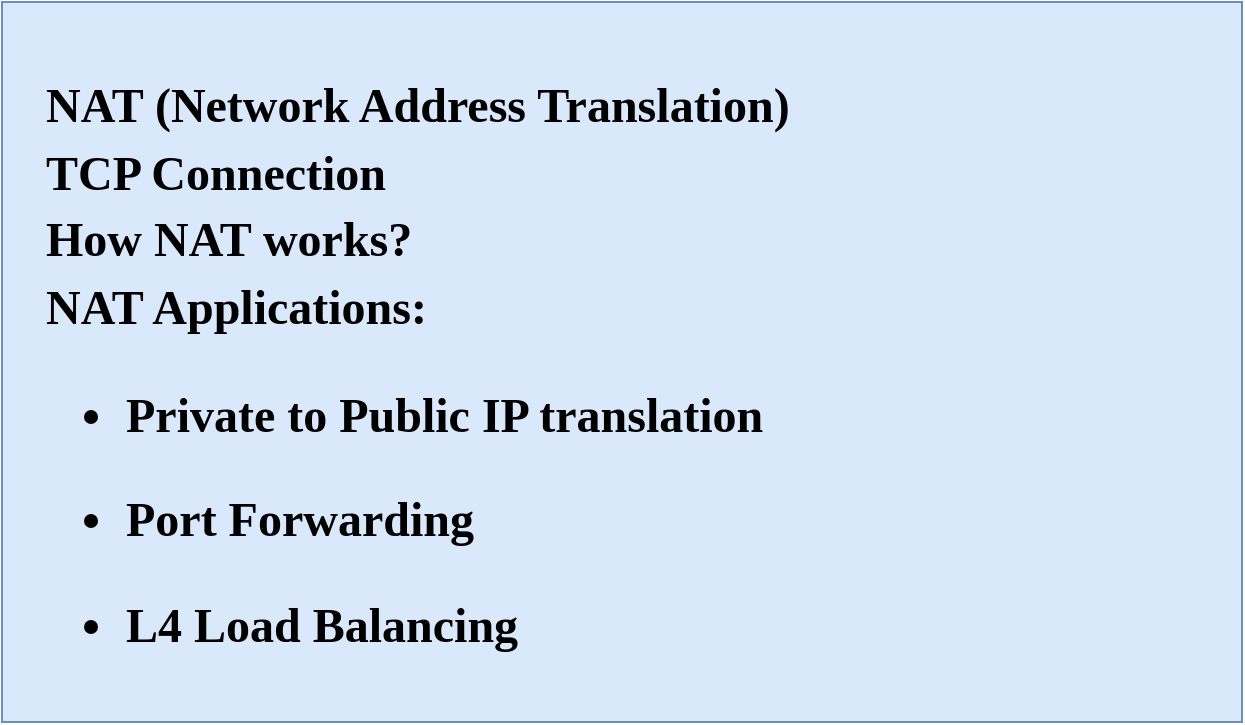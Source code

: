 <mxfile version="20.5.1" type="github" pages="6">
  <diagram id="mRCamN-rw1QQqKT7vxjV" name="What is in it?">
    <mxGraphModel dx="1366" dy="773" grid="1" gridSize="10" guides="1" tooltips="1" connect="1" arrows="1" fold="1" page="1" pageScale="1" pageWidth="850" pageHeight="1100" math="0" shadow="0">
      <root>
        <mxCell id="0" />
        <mxCell id="1" parent="0" />
        <mxCell id="Z_85pmFNtBb99Dw9BT9I-2" value="&lt;h3 style=&quot;color: rgb(0, 0, 0); font-family: Verdana; font-style: normal; font-variant-ligatures: normal; font-variant-caps: normal; letter-spacing: normal; orphans: 2; text-indent: 0px; text-transform: none; widows: 2; word-spacing: 0px; -webkit-text-stroke-width: 0px; text-decoration-thickness: initial; text-decoration-style: initial; text-decoration-color: initial;&quot;&gt;&lt;font&gt;&lt;font style=&quot;font-size: 24px;&quot;&gt;NAT (Network Address Translation)&lt;br&gt;&lt;/font&gt;&lt;font style=&quot;font-size: 24px;&quot;&gt;TCP Connection&lt;br&gt;&lt;/font&gt;&lt;font style=&quot;font-size: 24px;&quot;&gt;How NAT works?&lt;br&gt;&lt;/font&gt;&lt;font style=&quot;font-size: 24px;&quot;&gt;NAT Applications:&lt;/font&gt;&lt;/font&gt;&lt;ul style=&quot;font-size: 24px;&quot;&gt;&lt;li&gt;&lt;font style=&quot;font-size: 24px;&quot;&gt;Private to Public IP translation&lt;/font&gt;&lt;/li&gt;&lt;/ul&gt;&lt;ul style=&quot;font-size: 24px;&quot;&gt;&lt;li&gt;&lt;font style=&quot;font-size: 24px;&quot;&gt;Port Forwarding&lt;/font&gt;&lt;/li&gt;&lt;/ul&gt;&lt;ul style=&quot;font-size: 24px;&quot;&gt;&lt;li&gt;&lt;font style=&quot;font-size: 24px;&quot;&gt;L4 Load Balancing&lt;/font&gt;&lt;/li&gt;&lt;/ul&gt;&lt;/h3&gt;" style="rounded=0;whiteSpace=wrap;html=1;fontFamily=Verdana;fontSize=24;fillColor=#dae8fc;strokeColor=#6c8ebf;labelBackgroundColor=none;align=left;spacingLeft=20;" vertex="1" parent="1">
          <mxGeometry x="130" y="420" width="620" height="360" as="geometry" />
        </mxCell>
      </root>
    </mxGraphModel>
  </diagram>
  <diagram id="KZ8m6j7rL7WP3VODCwSW" name="TCP Connection">
    <mxGraphModel dx="1366" dy="773" grid="1" gridSize="10" guides="1" tooltips="1" connect="1" arrows="1" fold="1" page="1" pageScale="1" pageWidth="1100" pageHeight="850" math="0" shadow="0">
      <root>
        <mxCell id="0" />
        <mxCell id="1" parent="0" />
        <mxCell id="HURcMz4ONh8BINdM2h0--1" value="" style="fontColor=#0066CC;verticalAlign=top;verticalLabelPosition=bottom;labelPosition=center;align=center;html=1;outlineConnect=0;fillColor=#CCCCCC;strokeColor=#6881B3;gradientColor=none;gradientDirection=north;strokeWidth=2;shape=mxgraph.networks.wireless_modem;rounded=0;labelBackgroundColor=none;fontFamily=Verdana;fontSize=24;" vertex="1" parent="1">
          <mxGeometry x="485" y="170" width="129.41" height="110" as="geometry" />
        </mxCell>
        <mxCell id="HURcMz4ONh8BINdM2h0--2" value="" style="fontColor=#0066CC;verticalAlign=top;verticalLabelPosition=bottom;labelPosition=center;align=center;html=1;outlineConnect=0;fillColor=#CCCCCC;strokeColor=#6881B3;gradientColor=none;gradientDirection=north;strokeWidth=2;shape=mxgraph.networks.web_server;rounded=0;labelBackgroundColor=none;fontFamily=Verdana;fontSize=24;" vertex="1" parent="1">
          <mxGeometry x="810" y="452.5" width="105" height="105" as="geometry" />
        </mxCell>
        <mxCell id="HURcMz4ONh8BINdM2h0--3" value="" style="fontColor=#0066CC;verticalAlign=top;verticalLabelPosition=bottom;labelPosition=center;align=center;html=1;outlineConnect=0;fillColor=#CCCCCC;strokeColor=#6881B3;gradientColor=none;gradientDirection=north;strokeWidth=2;shape=mxgraph.networks.pc;rounded=0;labelBackgroundColor=none;fontFamily=Verdana;fontSize=24;" vertex="1" parent="1">
          <mxGeometry x="190" y="460" width="128.57" height="90" as="geometry" />
        </mxCell>
        <mxCell id="HURcMz4ONh8BINdM2h0--4" value="192.168.1.2" style="text;html=1;strokeColor=#6c8ebf;fillColor=#dae8fc;align=center;verticalAlign=middle;whiteSpace=wrap;rounded=1;labelBackgroundColor=none;fontFamily=Verdana;fontSize=24;glass=0;" vertex="1" parent="1">
          <mxGeometry x="190" y="580" width="130" height="30" as="geometry" />
        </mxCell>
        <mxCell id="HURcMz4ONh8BINdM2h0--5" value="192.168.1.4" style="text;html=1;strokeColor=#6c8ebf;fillColor=#dae8fc;align=center;verticalAlign=middle;whiteSpace=wrap;rounded=1;labelBackgroundColor=none;fontFamily=Verdana;fontSize=24;" vertex="1" parent="1">
          <mxGeometry x="797.5" y="570" width="130" height="30" as="geometry" />
        </mxCell>
        <mxCell id="HURcMz4ONh8BINdM2h0--6" value="192.168.1.1" style="text;html=1;strokeColor=#6c8ebf;fillColor=#dae8fc;align=center;verticalAlign=middle;whiteSpace=wrap;rounded=1;labelBackgroundColor=none;fontFamily=Verdana;fontSize=24;" vertex="1" parent="1">
          <mxGeometry x="485" y="310" width="130" height="30" as="geometry" />
        </mxCell>
        <mxCell id="HURcMz4ONh8BINdM2h0--7" value="TCP Connection&lt;br&gt;Local Network" style="text;html=1;strokeColor=#6c8ebf;fillColor=#dae8fc;align=center;verticalAlign=middle;whiteSpace=wrap;rounded=1;labelBackgroundColor=none;fontFamily=Verdana;fontSize=24;" vertex="1" parent="1">
          <mxGeometry x="360" y="30" width="380" height="80" as="geometry" />
        </mxCell>
        <mxCell id="HURcMz4ONh8BINdM2h0--12" value="" style="shape=flexArrow;endArrow=classic;html=1;rounded=0;fontFamily=Verdana;fontSize=24;fillColor=#f8cecc;strokeColor=#b85450;" edge="1" parent="1">
          <mxGeometry width="50" height="50" relative="1" as="geometry">
            <mxPoint x="330" y="460" as="sourcePoint" />
            <mxPoint x="480" y="350" as="targetPoint" />
          </mxGeometry>
        </mxCell>
        <mxCell id="HURcMz4ONh8BINdM2h0--13" value="" style="shape=flexArrow;endArrow=classic;html=1;rounded=0;fontFamily=Verdana;fontSize=24;fillColor=#f8cecc;strokeColor=#b85450;" edge="1" parent="1">
          <mxGeometry width="50" height="50" relative="1" as="geometry">
            <mxPoint x="614.41" y="360" as="sourcePoint" />
            <mxPoint x="790" y="450" as="targetPoint" />
          </mxGeometry>
        </mxCell>
        <mxCell id="HURcMz4ONh8BINdM2h0--14" value="Server" style="text;html=1;align=center;verticalAlign=middle;whiteSpace=wrap;rounded=1;labelBackgroundColor=none;fontFamily=Verdana;fontSize=24;" vertex="1" parent="1">
          <mxGeometry x="797.5" y="610" width="130" height="30" as="geometry" />
        </mxCell>
        <mxCell id="HURcMz4ONh8BINdM2h0--17" value="" style="shape=process;whiteSpace=wrap;html=1;backgroundOutline=1;rounded=0;glass=0;labelBackgroundColor=none;fontFamily=Verdana;fontSize=24;size=0.179;fillColor=#d5e8d4;strokeColor=#82b366;" vertex="1" parent="1">
          <mxGeometry x="390" y="650" width="360" height="60" as="geometry" />
        </mxCell>
        <mxCell id="HURcMz4ONh8BINdM2h0--16" value="" style="shape=process;whiteSpace=wrap;html=1;backgroundOutline=1;rounded=0;glass=0;labelBackgroundColor=none;fontFamily=Verdana;fontSize=24;size=0.4;fillColor=#f8cecc;strokeColor=#b85450;" vertex="1" parent="1">
          <mxGeometry x="440" y="650" width="250" height="60" as="geometry" />
        </mxCell>
        <mxCell id="HURcMz4ONh8BINdM2h0--19" value="192.168.1.2" style="text;html=1;align=center;verticalAlign=middle;whiteSpace=wrap;rounded=1;labelBackgroundColor=none;fontFamily=Verdana;fontSize=17;glass=0;" vertex="1" parent="1">
          <mxGeometry x="436" y="667.5" width="108.34" height="25" as="geometry" />
        </mxCell>
        <mxCell id="HURcMz4ONh8BINdM2h0--20" value="192.168.1.4" style="text;html=1;align=center;verticalAlign=middle;whiteSpace=wrap;rounded=1;labelBackgroundColor=none;fontFamily=Verdana;fontSize=17;glass=0;" vertex="1" parent="1">
          <mxGeometry x="581.66" y="667.5" width="108.34" height="25" as="geometry" />
        </mxCell>
        <mxCell id="HURcMz4ONh8BINdM2h0--21" value="/GET" style="text;html=1;align=center;verticalAlign=middle;whiteSpace=wrap;rounded=1;labelBackgroundColor=none;fontFamily=Verdana;fontSize=17;glass=0;" vertex="1" parent="1">
          <mxGeometry x="541.66" y="667.5" width="40" height="25" as="geometry" />
        </mxCell>
        <mxCell id="HURcMz4ONh8BINdM2h0--22" value="8080" style="text;html=1;align=center;verticalAlign=middle;whiteSpace=wrap;rounded=1;labelBackgroundColor=none;fontFamily=Verdana;fontSize=17;glass=0;" vertex="1" parent="1">
          <mxGeometry x="701.66" y="667.5" width="38.34" height="25" as="geometry" />
        </mxCell>
        <mxCell id="HURcMz4ONh8BINdM2h0--23" value="8736" style="text;html=1;align=center;verticalAlign=middle;whiteSpace=wrap;rounded=1;labelBackgroundColor=none;fontFamily=Verdana;fontSize=17;glass=0;" vertex="1" parent="1">
          <mxGeometry x="396.66" y="667.5" width="38.34" height="25" as="geometry" />
        </mxCell>
      </root>
    </mxGraphModel>
  </diagram>
  <diagram name="TCP Connection - 2" id="ootbk2_kg0eOWjfhxJx3">
    <mxGraphModel dx="1366" dy="773" grid="1" gridSize="10" guides="1" tooltips="1" connect="1" arrows="1" fold="1" page="1" pageScale="1" pageWidth="1100" pageHeight="850" math="0" shadow="0">
      <root>
        <mxCell id="iBQnJLpP32HhrkD2F_Dd-0" />
        <mxCell id="iBQnJLpP32HhrkD2F_Dd-1" parent="iBQnJLpP32HhrkD2F_Dd-0" />
        <mxCell id="iBQnJLpP32HhrkD2F_Dd-2" value="" style="fontColor=#0066CC;verticalAlign=top;verticalLabelPosition=bottom;labelPosition=center;align=center;html=1;outlineConnect=0;fillColor=#CCCCCC;strokeColor=#6881B3;gradientColor=none;gradientDirection=north;strokeWidth=2;shape=mxgraph.networks.wireless_modem;rounded=0;labelBackgroundColor=none;fontFamily=Verdana;fontSize=24;" vertex="1" parent="iBQnJLpP32HhrkD2F_Dd-1">
          <mxGeometry x="485" y="170" width="129.41" height="110" as="geometry" />
        </mxCell>
        <mxCell id="iBQnJLpP32HhrkD2F_Dd-3" value="" style="fontColor=#0066CC;verticalAlign=top;verticalLabelPosition=bottom;labelPosition=center;align=center;html=1;outlineConnect=0;fillColor=#CCCCCC;strokeColor=#6881B3;gradientColor=none;gradientDirection=north;strokeWidth=2;shape=mxgraph.networks.web_server;rounded=0;labelBackgroundColor=none;fontFamily=Verdana;fontSize=24;" vertex="1" parent="iBQnJLpP32HhrkD2F_Dd-1">
          <mxGeometry x="810" y="452.5" width="105" height="105" as="geometry" />
        </mxCell>
        <mxCell id="iBQnJLpP32HhrkD2F_Dd-4" value="" style="fontColor=#0066CC;verticalAlign=top;verticalLabelPosition=bottom;labelPosition=center;align=center;html=1;outlineConnect=0;fillColor=#CCCCCC;strokeColor=#6881B3;gradientColor=none;gradientDirection=north;strokeWidth=2;shape=mxgraph.networks.pc;rounded=0;labelBackgroundColor=none;fontFamily=Verdana;fontSize=24;" vertex="1" parent="iBQnJLpP32HhrkD2F_Dd-1">
          <mxGeometry x="190" y="460" width="128.57" height="90" as="geometry" />
        </mxCell>
        <mxCell id="iBQnJLpP32HhrkD2F_Dd-5" value="192.168.1.2" style="text;html=1;strokeColor=#6c8ebf;fillColor=#dae8fc;align=center;verticalAlign=middle;whiteSpace=wrap;rounded=1;labelBackgroundColor=none;fontFamily=Verdana;fontSize=24;glass=0;" vertex="1" parent="iBQnJLpP32HhrkD2F_Dd-1">
          <mxGeometry x="190" y="580" width="130" height="30" as="geometry" />
        </mxCell>
        <mxCell id="iBQnJLpP32HhrkD2F_Dd-6" value="192.168.1.4" style="text;html=1;strokeColor=#6c8ebf;fillColor=#dae8fc;align=center;verticalAlign=middle;whiteSpace=wrap;rounded=1;labelBackgroundColor=none;fontFamily=Verdana;fontSize=24;" vertex="1" parent="iBQnJLpP32HhrkD2F_Dd-1">
          <mxGeometry x="797.5" y="570" width="130" height="30" as="geometry" />
        </mxCell>
        <mxCell id="iBQnJLpP32HhrkD2F_Dd-7" value="192.168.1.1" style="text;html=1;strokeColor=#6c8ebf;fillColor=#dae8fc;align=center;verticalAlign=middle;whiteSpace=wrap;rounded=1;labelBackgroundColor=none;fontFamily=Verdana;fontSize=24;" vertex="1" parent="iBQnJLpP32HhrkD2F_Dd-1">
          <mxGeometry x="485" y="310" width="130" height="30" as="geometry" />
        </mxCell>
        <mxCell id="iBQnJLpP32HhrkD2F_Dd-8" value="TCP Connection&lt;br&gt;Local Network" style="text;html=1;strokeColor=#6c8ebf;fillColor=#dae8fc;align=center;verticalAlign=middle;whiteSpace=wrap;rounded=1;labelBackgroundColor=none;fontFamily=Verdana;fontSize=24;" vertex="1" parent="iBQnJLpP32HhrkD2F_Dd-1">
          <mxGeometry x="360" y="30" width="380" height="80" as="geometry" />
        </mxCell>
        <mxCell id="iBQnJLpP32HhrkD2F_Dd-9" value="" style="shape=flexArrow;endArrow=classic;html=1;rounded=0;fontFamily=Verdana;fontSize=24;fillColor=#f8cecc;strokeColor=#b85450;" edge="1" parent="iBQnJLpP32HhrkD2F_Dd-1">
          <mxGeometry width="50" height="50" relative="1" as="geometry">
            <mxPoint x="780" y="450" as="sourcePoint" />
            <mxPoint x="620" y="350" as="targetPoint" />
          </mxGeometry>
        </mxCell>
        <mxCell id="iBQnJLpP32HhrkD2F_Dd-10" value="" style="shape=flexArrow;endArrow=classic;html=1;rounded=0;fontFamily=Verdana;fontSize=24;fillColor=#f8cecc;strokeColor=#b85450;" edge="1" parent="iBQnJLpP32HhrkD2F_Dd-1">
          <mxGeometry width="50" height="50" relative="1" as="geometry">
            <mxPoint x="474.41" y="352.5" as="sourcePoint" />
            <mxPoint x="330" y="452.5" as="targetPoint" />
          </mxGeometry>
        </mxCell>
        <mxCell id="iBQnJLpP32HhrkD2F_Dd-11" value="Server" style="text;html=1;align=center;verticalAlign=middle;whiteSpace=wrap;rounded=1;labelBackgroundColor=none;fontFamily=Verdana;fontSize=24;" vertex="1" parent="iBQnJLpP32HhrkD2F_Dd-1">
          <mxGeometry x="797.5" y="610" width="130" height="30" as="geometry" />
        </mxCell>
        <mxCell id="iBQnJLpP32HhrkD2F_Dd-12" value="" style="shape=process;whiteSpace=wrap;html=1;backgroundOutline=1;rounded=0;glass=0;labelBackgroundColor=none;fontFamily=Verdana;fontSize=24;size=0.179;fillColor=#d5e8d4;strokeColor=#82b366;" vertex="1" parent="iBQnJLpP32HhrkD2F_Dd-1">
          <mxGeometry x="390" y="650" width="360" height="60" as="geometry" />
        </mxCell>
        <mxCell id="iBQnJLpP32HhrkD2F_Dd-13" value="" style="shape=process;whiteSpace=wrap;html=1;backgroundOutline=1;rounded=0;glass=0;labelBackgroundColor=none;fontFamily=Verdana;fontSize=24;size=0.4;fillColor=#f8cecc;strokeColor=#b85450;" vertex="1" parent="iBQnJLpP32HhrkD2F_Dd-1">
          <mxGeometry x="440" y="650" width="250" height="60" as="geometry" />
        </mxCell>
        <mxCell id="iBQnJLpP32HhrkD2F_Dd-14" value="192.168.1.4" style="text;html=1;align=center;verticalAlign=middle;whiteSpace=wrap;rounded=1;labelBackgroundColor=none;fontFamily=Verdana;fontSize=17;glass=0;" vertex="1" parent="iBQnJLpP32HhrkD2F_Dd-1">
          <mxGeometry x="436" y="667.5" width="108.34" height="25" as="geometry" />
        </mxCell>
        <mxCell id="iBQnJLpP32HhrkD2F_Dd-15" value="192.168.1.2" style="text;html=1;align=center;verticalAlign=middle;whiteSpace=wrap;rounded=1;labelBackgroundColor=none;fontFamily=Verdana;fontSize=17;glass=0;" vertex="1" parent="iBQnJLpP32HhrkD2F_Dd-1">
          <mxGeometry x="581.66" y="667.5" width="108.34" height="25" as="geometry" />
        </mxCell>
        <mxCell id="iBQnJLpP32HhrkD2F_Dd-16" value="JSON" style="text;html=1;align=center;verticalAlign=middle;whiteSpace=wrap;rounded=1;labelBackgroundColor=none;fontFamily=Verdana;fontSize=17;glass=0;" vertex="1" parent="iBQnJLpP32HhrkD2F_Dd-1">
          <mxGeometry x="543.66" y="667.5" width="40" height="25" as="geometry" />
        </mxCell>
        <mxCell id="iBQnJLpP32HhrkD2F_Dd-17" value="8736" style="text;html=1;align=center;verticalAlign=middle;whiteSpace=wrap;rounded=1;labelBackgroundColor=none;fontFamily=Verdana;fontSize=17;glass=0;" vertex="1" parent="iBQnJLpP32HhrkD2F_Dd-1">
          <mxGeometry x="701.66" y="667.5" width="38.34" height="25" as="geometry" />
        </mxCell>
        <mxCell id="iBQnJLpP32HhrkD2F_Dd-18" value="8080" style="text;html=1;align=center;verticalAlign=middle;whiteSpace=wrap;rounded=1;labelBackgroundColor=none;fontFamily=Verdana;fontSize=17;glass=0;" vertex="1" parent="iBQnJLpP32HhrkD2F_Dd-1">
          <mxGeometry x="396.66" y="667.5" width="38.34" height="25" as="geometry" />
        </mxCell>
      </root>
    </mxGraphModel>
  </diagram>
  <diagram name="NAT" id="nd7mB7SU83FVd1l0gLJX">
    <mxGraphModel dx="1366" dy="773" grid="1" gridSize="10" guides="1" tooltips="1" connect="1" arrows="1" fold="1" page="1" pageScale="1" pageWidth="1100" pageHeight="850" math="0" shadow="0">
      <root>
        <mxCell id="5rwkajdyhGvYJPVCt-Qg-0" />
        <mxCell id="5rwkajdyhGvYJPVCt-Qg-1" parent="5rwkajdyhGvYJPVCt-Qg-0" />
        <mxCell id="5rwkajdyhGvYJPVCt-Qg-2" value="" style="fontColor=#0066CC;verticalAlign=top;verticalLabelPosition=bottom;labelPosition=center;align=center;html=1;outlineConnect=0;fillColor=#CCCCCC;strokeColor=#6881B3;gradientColor=none;gradientDirection=north;strokeWidth=2;shape=mxgraph.networks.wireless_modem;rounded=0;labelBackgroundColor=none;fontFamily=Verdana;fontSize=24;" vertex="1" parent="5rwkajdyhGvYJPVCt-Qg-1">
          <mxGeometry x="485" y="170" width="129.41" height="110" as="geometry" />
        </mxCell>
        <mxCell id="5rwkajdyhGvYJPVCt-Qg-3" value="" style="fontColor=#0066CC;verticalAlign=top;verticalLabelPosition=bottom;labelPosition=center;align=center;html=1;outlineConnect=0;fillColor=#CCCCCC;strokeColor=#6881B3;gradientColor=none;gradientDirection=north;strokeWidth=2;shape=mxgraph.networks.web_server;rounded=0;labelBackgroundColor=none;fontFamily=Verdana;fontSize=24;" vertex="1" parent="5rwkajdyhGvYJPVCt-Qg-1">
          <mxGeometry x="810" y="452.5" width="105" height="105" as="geometry" />
        </mxCell>
        <mxCell id="5rwkajdyhGvYJPVCt-Qg-4" value="" style="fontColor=#0066CC;verticalAlign=top;verticalLabelPosition=bottom;labelPosition=center;align=center;html=1;outlineConnect=0;fillColor=#CCCCCC;strokeColor=#6881B3;gradientColor=none;gradientDirection=north;strokeWidth=2;shape=mxgraph.networks.pc;rounded=0;labelBackgroundColor=none;fontFamily=Verdana;fontSize=24;" vertex="1" parent="5rwkajdyhGvYJPVCt-Qg-1">
          <mxGeometry x="190" y="460" width="128.57" height="90" as="geometry" />
        </mxCell>
        <mxCell id="5rwkajdyhGvYJPVCt-Qg-5" value="192.168.1.2" style="text;html=1;strokeColor=#6c8ebf;fillColor=#dae8fc;align=center;verticalAlign=middle;whiteSpace=wrap;rounded=1;labelBackgroundColor=none;fontFamily=Verdana;fontSize=24;glass=0;" vertex="1" parent="5rwkajdyhGvYJPVCt-Qg-1">
          <mxGeometry x="190" y="580" width="130" height="30" as="geometry" />
        </mxCell>
        <mxCell id="5rwkajdyhGvYJPVCt-Qg-6" value="41.168.1.4" style="text;html=1;strokeColor=#6c8ebf;fillColor=#dae8fc;align=center;verticalAlign=middle;whiteSpace=wrap;rounded=1;labelBackgroundColor=none;fontFamily=Verdana;fontSize=24;" vertex="1" parent="5rwkajdyhGvYJPVCt-Qg-1">
          <mxGeometry x="797.5" y="570" width="130" height="30" as="geometry" />
        </mxCell>
        <mxCell id="5rwkajdyhGvYJPVCt-Qg-7" value="192.168.1.1" style="text;html=1;strokeColor=#6c8ebf;fillColor=#dae8fc;align=center;verticalAlign=middle;whiteSpace=wrap;rounded=1;labelBackgroundColor=none;fontFamily=Verdana;fontSize=24;" vertex="1" parent="5rwkajdyhGvYJPVCt-Qg-1">
          <mxGeometry x="330.5" y="240" width="130" height="30" as="geometry" />
        </mxCell>
        <mxCell id="5rwkajdyhGvYJPVCt-Qg-8" value="NAT&lt;br&gt;Public Connection" style="text;html=1;strokeColor=#6c8ebf;fillColor=#dae8fc;align=center;verticalAlign=middle;whiteSpace=wrap;rounded=1;labelBackgroundColor=none;fontFamily=Verdana;fontSize=24;" vertex="1" parent="5rwkajdyhGvYJPVCt-Qg-1">
          <mxGeometry x="360" y="26" width="380" height="80" as="geometry" />
        </mxCell>
        <mxCell id="5rwkajdyhGvYJPVCt-Qg-9" value="" style="shape=flexArrow;endArrow=classic;html=1;rounded=0;fontFamily=Verdana;fontSize=24;fillColor=#f8cecc;strokeColor=#b85450;" edge="1" parent="5rwkajdyhGvYJPVCt-Qg-1" target="5rwkajdyhGvYJPVCt-Qg-2">
          <mxGeometry width="50" height="50" relative="1" as="geometry">
            <mxPoint x="330" y="460" as="sourcePoint" />
            <mxPoint x="480" y="350" as="targetPoint" />
          </mxGeometry>
        </mxCell>
        <mxCell id="5rwkajdyhGvYJPVCt-Qg-10" value="" style="shape=flexArrow;endArrow=classic;html=1;rounded=0;fontFamily=Verdana;fontSize=24;fillColor=#f8cecc;strokeColor=#b85450;" edge="1" parent="5rwkajdyhGvYJPVCt-Qg-1" source="5rwkajdyhGvYJPVCt-Qg-2">
          <mxGeometry width="50" height="50" relative="1" as="geometry">
            <mxPoint x="614.41" y="360" as="sourcePoint" />
            <mxPoint x="790" y="450" as="targetPoint" />
          </mxGeometry>
        </mxCell>
        <mxCell id="5rwkajdyhGvYJPVCt-Qg-11" value="Server" style="text;html=1;align=center;verticalAlign=middle;whiteSpace=wrap;rounded=1;labelBackgroundColor=none;fontFamily=Verdana;fontSize=24;" vertex="1" parent="5rwkajdyhGvYJPVCt-Qg-1">
          <mxGeometry x="797.5" y="610" width="130" height="30" as="geometry" />
        </mxCell>
        <mxCell id="5rwkajdyhGvYJPVCt-Qg-12" value="" style="shape=process;whiteSpace=wrap;html=1;backgroundOutline=1;rounded=0;glass=0;labelBackgroundColor=none;fontFamily=Verdana;fontSize=24;size=0.179;fillColor=#d5e8d4;strokeColor=#82b366;" vertex="1" parent="5rwkajdyhGvYJPVCt-Qg-1">
          <mxGeometry x="390" y="650" width="360" height="60" as="geometry" />
        </mxCell>
        <mxCell id="5rwkajdyhGvYJPVCt-Qg-13" value="" style="shape=process;whiteSpace=wrap;html=1;backgroundOutline=1;rounded=0;glass=0;labelBackgroundColor=none;fontFamily=Verdana;fontSize=24;size=0.4;fillColor=#f8cecc;strokeColor=#b85450;" vertex="1" parent="5rwkajdyhGvYJPVCt-Qg-1">
          <mxGeometry x="440" y="650" width="250" height="60" as="geometry" />
        </mxCell>
        <mxCell id="5rwkajdyhGvYJPVCt-Qg-14" value="44.11.5.18" style="text;html=1;align=center;verticalAlign=middle;whiteSpace=wrap;rounded=1;labelBackgroundColor=none;fontFamily=Verdana;fontSize=17;glass=0;" vertex="1" parent="5rwkajdyhGvYJPVCt-Qg-1">
          <mxGeometry x="436" y="667.5" width="108.34" height="25" as="geometry" />
        </mxCell>
        <mxCell id="5rwkajdyhGvYJPVCt-Qg-15" value="41.169.1.4" style="text;html=1;align=center;verticalAlign=middle;whiteSpace=wrap;rounded=1;labelBackgroundColor=none;fontFamily=Verdana;fontSize=17;glass=0;" vertex="1" parent="5rwkajdyhGvYJPVCt-Qg-1">
          <mxGeometry x="581.66" y="667.5" width="108.34" height="25" as="geometry" />
        </mxCell>
        <mxCell id="5rwkajdyhGvYJPVCt-Qg-16" value="/GET" style="text;html=1;align=center;verticalAlign=middle;whiteSpace=wrap;rounded=1;labelBackgroundColor=none;fontFamily=Verdana;fontSize=17;glass=0;" vertex="1" parent="5rwkajdyhGvYJPVCt-Qg-1">
          <mxGeometry x="541.66" y="667.5" width="40" height="25" as="geometry" />
        </mxCell>
        <mxCell id="5rwkajdyhGvYJPVCt-Qg-17" value="8080" style="text;html=1;align=center;verticalAlign=middle;whiteSpace=wrap;rounded=1;labelBackgroundColor=none;fontFamily=Verdana;fontSize=17;glass=0;" vertex="1" parent="5rwkajdyhGvYJPVCt-Qg-1">
          <mxGeometry x="701.66" y="667.5" width="38.34" height="25" as="geometry" />
        </mxCell>
        <mxCell id="5rwkajdyhGvYJPVCt-Qg-18" value="8989" style="text;html=1;align=center;verticalAlign=middle;whiteSpace=wrap;rounded=1;labelBackgroundColor=none;fontFamily=Verdana;fontSize=17;glass=0;" vertex="1" parent="5rwkajdyhGvYJPVCt-Qg-1">
          <mxGeometry x="396.66" y="667.5" width="38.34" height="25" as="geometry" />
        </mxCell>
        <mxCell id="PKKV0hNEmSoEI1jr4FNA-0" value="44.11.5.18" style="text;html=1;strokeColor=#6c8ebf;fillColor=#dae8fc;align=center;verticalAlign=middle;whiteSpace=wrap;rounded=1;labelBackgroundColor=none;fontFamily=Verdana;fontSize=24;" vertex="1" parent="5rwkajdyhGvYJPVCt-Qg-1">
          <mxGeometry x="649" y="240" width="130" height="30" as="geometry" />
        </mxCell>
        <mxCell id="PKKV0hNEmSoEI1jr4FNA-1" value="&lt;font style=&quot;font-size: 15px;&quot;&gt;(MAC Address)&lt;/font&gt;" style="text;html=1;strokeColor=none;fillColor=none;align=center;verticalAlign=middle;whiteSpace=wrap;rounded=0;glass=0;labelBackgroundColor=none;fontFamily=Verdana;fontSize=27;" vertex="1" parent="5rwkajdyhGvYJPVCt-Qg-1">
          <mxGeometry x="792.5" y="240" width="122.5" height="30" as="geometry" />
        </mxCell>
        <mxCell id="PKKV0hNEmSoEI1jr4FNA-2" value="&lt;font style=&quot;font-size: 15px;&quot;&gt;(IP Address)&lt;/font&gt;" style="text;html=1;strokeColor=none;fillColor=none;align=center;verticalAlign=middle;whiteSpace=wrap;rounded=0;glass=0;labelBackgroundColor=none;fontFamily=Verdana;fontSize=27;" vertex="1" parent="5rwkajdyhGvYJPVCt-Qg-1">
          <mxGeometry x="208" y="240" width="122.5" height="30" as="geometry" />
        </mxCell>
        <mxCell id="PKKV0hNEmSoEI1jr4FNA-3" value="" style="shape=process;whiteSpace=wrap;html=1;backgroundOutline=1;rounded=0;glass=0;labelBackgroundColor=none;fontFamily=Verdana;fontSize=15;size=0.341;fillColor=#e1d5e7;strokeColor=#9673a6;" vertex="1" parent="5rwkajdyhGvYJPVCt-Qg-1">
          <mxGeometry x="374" y="460" width="370" height="50" as="geometry" />
        </mxCell>
        <mxCell id="PKKV0hNEmSoEI1jr4FNA-4" value="192.168.1.2:8989" style="text;html=1;strokeColor=none;fillColor=none;align=center;verticalAlign=middle;whiteSpace=wrap;rounded=0;glass=0;labelBackgroundColor=none;fontFamily=Verdana;fontSize=15;" vertex="1" parent="5rwkajdyhGvYJPVCt-Qg-1">
          <mxGeometry x="411" y="470" width="60" height="30" as="geometry" />
        </mxCell>
        <mxCell id="PKKV0hNEmSoEI1jr4FNA-5" value="44.11.5.18:8989" style="text;html=1;strokeColor=none;fillColor=none;align=center;verticalAlign=middle;whiteSpace=wrap;rounded=0;glass=0;labelBackgroundColor=none;fontFamily=Verdana;fontSize=15;" vertex="1" parent="5rwkajdyhGvYJPVCt-Qg-1">
          <mxGeometry x="513.51" y="470" width="90.3" height="30" as="geometry" />
        </mxCell>
        <mxCell id="PKKV0hNEmSoEI1jr4FNA-6" value="41.168.1.4:8080" style="text;html=1;strokeColor=none;fillColor=none;align=center;verticalAlign=middle;whiteSpace=wrap;rounded=0;glass=0;labelBackgroundColor=none;fontFamily=Verdana;fontSize=15;" vertex="1" parent="5rwkajdyhGvYJPVCt-Qg-1">
          <mxGeometry x="649" y="470" width="60" height="30" as="geometry" />
        </mxCell>
        <mxCell id="PKKV0hNEmSoEI1jr4FNA-9" value="NAT will add the MAC address to the frame and send it to outside server and then server will send the response to gateway and then it will respond to client." style="text;html=1;strokeColor=#6c8ebf;fillColor=#dae8fc;align=center;verticalAlign=middle;whiteSpace=wrap;rounded=0;glass=0;labelBackgroundColor=none;fontFamily=Verdana;fontSize=15;" vertex="1" parent="5rwkajdyhGvYJPVCt-Qg-1">
          <mxGeometry x="256" y="110" width="613.34" height="50" as="geometry" />
        </mxCell>
        <mxCell id="PKKV0hNEmSoEI1jr4FNA-13" value="" style="endArrow=classic;html=1;rounded=0;fontFamily=Verdana;fontSize=15;entryX=0.47;entryY=0.04;entryDx=0;entryDy=0;entryPerimeter=0;exitX=0.672;exitY=1.04;exitDx=0;exitDy=0;exitPerimeter=0;fillColor=#dae8fc;strokeColor=#6c8ebf;" edge="1" parent="5rwkajdyhGvYJPVCt-Qg-1">
          <mxGeometry width="50" height="50" relative="1" as="geometry">
            <mxPoint x="668.164" y="161" as="sourcePoint" />
            <mxPoint x="547.9" y="461" as="targetPoint" />
          </mxGeometry>
        </mxCell>
        <mxCell id="PKKV0hNEmSoEI1jr4FNA-14" value="Client" style="text;html=1;align=center;verticalAlign=middle;whiteSpace=wrap;rounded=1;labelBackgroundColor=none;fontFamily=Verdana;fontSize=24;" vertex="1" parent="5rwkajdyhGvYJPVCt-Qg-1">
          <mxGeometry x="189.57" y="623" width="130" height="30" as="geometry" />
        </mxCell>
      </root>
    </mxGraphModel>
  </diagram>
  <diagram name="NAT-2" id="va-90XtCVeLIexN7gQ6C">
    <mxGraphModel dx="1366" dy="773" grid="1" gridSize="10" guides="1" tooltips="1" connect="1" arrows="1" fold="1" page="1" pageScale="1" pageWidth="1100" pageHeight="850" math="0" shadow="0">
      <root>
        <mxCell id="Hp8XWQ47FEzzQ78dfn08-0" />
        <mxCell id="Hp8XWQ47FEzzQ78dfn08-1" parent="Hp8XWQ47FEzzQ78dfn08-0" />
        <mxCell id="Hp8XWQ47FEzzQ78dfn08-2" value="" style="fontColor=#0066CC;verticalAlign=top;verticalLabelPosition=bottom;labelPosition=center;align=center;html=1;outlineConnect=0;fillColor=#CCCCCC;strokeColor=#6881B3;gradientColor=none;gradientDirection=north;strokeWidth=2;shape=mxgraph.networks.wireless_modem;rounded=0;labelBackgroundColor=none;fontFamily=Verdana;fontSize=24;" vertex="1" parent="Hp8XWQ47FEzzQ78dfn08-1">
          <mxGeometry x="485" y="170" width="129.41" height="110" as="geometry" />
        </mxCell>
        <mxCell id="Hp8XWQ47FEzzQ78dfn08-3" value="" style="fontColor=#0066CC;verticalAlign=top;verticalLabelPosition=bottom;labelPosition=center;align=center;html=1;outlineConnect=0;fillColor=#CCCCCC;strokeColor=#6881B3;gradientColor=none;gradientDirection=north;strokeWidth=2;shape=mxgraph.networks.web_server;rounded=0;labelBackgroundColor=none;fontFamily=Verdana;fontSize=24;" vertex="1" parent="Hp8XWQ47FEzzQ78dfn08-1">
          <mxGeometry x="810" y="452.5" width="105" height="105" as="geometry" />
        </mxCell>
        <mxCell id="Hp8XWQ47FEzzQ78dfn08-4" value="" style="fontColor=#0066CC;verticalAlign=top;verticalLabelPosition=bottom;labelPosition=center;align=center;html=1;outlineConnect=0;fillColor=#CCCCCC;strokeColor=#6881B3;gradientColor=none;gradientDirection=north;strokeWidth=2;shape=mxgraph.networks.pc;rounded=0;labelBackgroundColor=none;fontFamily=Verdana;fontSize=24;" vertex="1" parent="Hp8XWQ47FEzzQ78dfn08-1">
          <mxGeometry x="190" y="460" width="128.57" height="90" as="geometry" />
        </mxCell>
        <mxCell id="Hp8XWQ47FEzzQ78dfn08-5" value="192.168.1.2" style="text;html=1;strokeColor=#6c8ebf;fillColor=#dae8fc;align=center;verticalAlign=middle;whiteSpace=wrap;rounded=1;labelBackgroundColor=none;fontFamily=Verdana;fontSize=24;glass=0;" vertex="1" parent="Hp8XWQ47FEzzQ78dfn08-1">
          <mxGeometry x="190" y="580" width="130" height="30" as="geometry" />
        </mxCell>
        <mxCell id="Hp8XWQ47FEzzQ78dfn08-6" value="41.168.1.4:8080" style="text;html=1;strokeColor=#6c8ebf;fillColor=#dae8fc;align=center;verticalAlign=middle;whiteSpace=wrap;rounded=1;labelBackgroundColor=none;fontFamily=Verdana;fontSize=24;" vertex="1" parent="Hp8XWQ47FEzzQ78dfn08-1">
          <mxGeometry x="781.5" y="570" width="172.5" height="30" as="geometry" />
        </mxCell>
        <mxCell id="Hp8XWQ47FEzzQ78dfn08-7" value="192.168.1.1" style="text;html=1;strokeColor=#6c8ebf;fillColor=#dae8fc;align=center;verticalAlign=middle;whiteSpace=wrap;rounded=1;labelBackgroundColor=none;fontFamily=Verdana;fontSize=24;" vertex="1" parent="Hp8XWQ47FEzzQ78dfn08-1">
          <mxGeometry x="330.5" y="240" width="130" height="30" as="geometry" />
        </mxCell>
        <mxCell id="Hp8XWQ47FEzzQ78dfn08-8" value="NAT&lt;br&gt;Public Connection" style="text;html=1;strokeColor=#6c8ebf;fillColor=#dae8fc;align=center;verticalAlign=middle;whiteSpace=wrap;rounded=1;labelBackgroundColor=none;fontFamily=Verdana;fontSize=24;" vertex="1" parent="Hp8XWQ47FEzzQ78dfn08-1">
          <mxGeometry x="360" y="26" width="380" height="80" as="geometry" />
        </mxCell>
        <mxCell id="Hp8XWQ47FEzzQ78dfn08-9" value="" style="shape=flexArrow;endArrow=classic;html=1;rounded=0;fontFamily=Verdana;fontSize=24;fillColor=#f8cecc;strokeColor=#b85450;" edge="1" parent="Hp8XWQ47FEzzQ78dfn08-1" target="Hp8XWQ47FEzzQ78dfn08-2">
          <mxGeometry width="50" height="50" relative="1" as="geometry">
            <mxPoint x="800" y="440" as="sourcePoint" />
            <mxPoint x="810" y="450" as="targetPoint" />
          </mxGeometry>
        </mxCell>
        <mxCell id="Hp8XWQ47FEzzQ78dfn08-10" value="" style="shape=flexArrow;endArrow=classic;html=1;rounded=0;fontFamily=Verdana;fontSize=24;fillColor=#f8cecc;strokeColor=#b85450;" edge="1" parent="Hp8XWQ47FEzzQ78dfn08-1" source="Hp8XWQ47FEzzQ78dfn08-2">
          <mxGeometry width="50" height="50" relative="1" as="geometry">
            <mxPoint x="614.41" y="360" as="sourcePoint" />
            <mxPoint x="320" y="460" as="targetPoint" />
          </mxGeometry>
        </mxCell>
        <mxCell id="Hp8XWQ47FEzzQ78dfn08-11" value="Server" style="text;html=1;align=center;verticalAlign=middle;whiteSpace=wrap;rounded=1;labelBackgroundColor=none;fontFamily=Verdana;fontSize=24;" vertex="1" parent="Hp8XWQ47FEzzQ78dfn08-1">
          <mxGeometry x="797.5" y="610" width="130" height="30" as="geometry" />
        </mxCell>
        <mxCell id="Hp8XWQ47FEzzQ78dfn08-12" value="" style="shape=process;whiteSpace=wrap;html=1;backgroundOutline=1;rounded=0;glass=0;labelBackgroundColor=none;fontFamily=Verdana;fontSize=24;size=0.179;fillColor=#d5e8d4;strokeColor=#82b366;" vertex="1" parent="Hp8XWQ47FEzzQ78dfn08-1">
          <mxGeometry x="390" y="650" width="360" height="60" as="geometry" />
        </mxCell>
        <mxCell id="Hp8XWQ47FEzzQ78dfn08-13" value="" style="shape=process;whiteSpace=wrap;html=1;backgroundOutline=1;rounded=0;glass=0;labelBackgroundColor=none;fontFamily=Verdana;fontSize=24;size=0.4;fillColor=#f8cecc;strokeColor=#b85450;" vertex="1" parent="Hp8XWQ47FEzzQ78dfn08-1">
          <mxGeometry x="440" y="650" width="250" height="60" as="geometry" />
        </mxCell>
        <mxCell id="Hp8XWQ47FEzzQ78dfn08-14" value="44.11.5.18" style="text;html=1;align=center;verticalAlign=middle;whiteSpace=wrap;rounded=1;labelBackgroundColor=none;fontFamily=Verdana;fontSize=17;glass=0;" vertex="1" parent="Hp8XWQ47FEzzQ78dfn08-1">
          <mxGeometry x="581.66" y="667.5" width="108.34" height="25" as="geometry" />
        </mxCell>
        <mxCell id="Hp8XWQ47FEzzQ78dfn08-15" value="41.169.1.4" style="text;html=1;align=center;verticalAlign=middle;whiteSpace=wrap;rounded=1;labelBackgroundColor=none;fontFamily=Verdana;fontSize=17;glass=0;" vertex="1" parent="Hp8XWQ47FEzzQ78dfn08-1">
          <mxGeometry x="435" y="667.5" width="108.34" height="25" as="geometry" />
        </mxCell>
        <mxCell id="Hp8XWQ47FEzzQ78dfn08-16" value="JSON" style="text;html=1;align=center;verticalAlign=middle;whiteSpace=wrap;rounded=1;labelBackgroundColor=none;fontFamily=Verdana;fontSize=17;glass=0;" vertex="1" parent="Hp8XWQ47FEzzQ78dfn08-1">
          <mxGeometry x="543.66" y="667.5" width="40" height="25" as="geometry" />
        </mxCell>
        <mxCell id="Hp8XWQ47FEzzQ78dfn08-17" value="8080" style="text;html=1;align=center;verticalAlign=middle;whiteSpace=wrap;rounded=1;labelBackgroundColor=none;fontFamily=Verdana;fontSize=17;glass=0;" vertex="1" parent="Hp8XWQ47FEzzQ78dfn08-1">
          <mxGeometry x="397.66" y="667.5" width="38.34" height="25" as="geometry" />
        </mxCell>
        <mxCell id="Hp8XWQ47FEzzQ78dfn08-18" value="8989" style="text;html=1;align=center;verticalAlign=middle;whiteSpace=wrap;rounded=1;labelBackgroundColor=none;fontFamily=Verdana;fontSize=17;glass=0;" vertex="1" parent="Hp8XWQ47FEzzQ78dfn08-1">
          <mxGeometry x="698.83" y="667.5" width="38.34" height="25" as="geometry" />
        </mxCell>
        <mxCell id="Hp8XWQ47FEzzQ78dfn08-19" value="44.11.5.18" style="text;html=1;strokeColor=#6c8ebf;fillColor=#dae8fc;align=center;verticalAlign=middle;whiteSpace=wrap;rounded=1;labelBackgroundColor=none;fontFamily=Verdana;fontSize=24;" vertex="1" parent="Hp8XWQ47FEzzQ78dfn08-1">
          <mxGeometry x="649" y="240" width="130" height="30" as="geometry" />
        </mxCell>
        <mxCell id="Hp8XWQ47FEzzQ78dfn08-20" value="&lt;font style=&quot;font-size: 15px;&quot;&gt;(MAC Address)&lt;/font&gt;" style="text;html=1;strokeColor=none;fillColor=none;align=center;verticalAlign=middle;whiteSpace=wrap;rounded=0;glass=0;labelBackgroundColor=none;fontFamily=Verdana;fontSize=27;" vertex="1" parent="Hp8XWQ47FEzzQ78dfn08-1">
          <mxGeometry x="792.5" y="240" width="122.5" height="30" as="geometry" />
        </mxCell>
        <mxCell id="Hp8XWQ47FEzzQ78dfn08-21" value="&lt;font style=&quot;font-size: 15px;&quot;&gt;(IP Address)&lt;/font&gt;" style="text;html=1;strokeColor=none;fillColor=none;align=center;verticalAlign=middle;whiteSpace=wrap;rounded=0;glass=0;labelBackgroundColor=none;fontFamily=Verdana;fontSize=27;" vertex="1" parent="Hp8XWQ47FEzzQ78dfn08-1">
          <mxGeometry x="208" y="240" width="122.5" height="30" as="geometry" />
        </mxCell>
        <mxCell id="Hp8XWQ47FEzzQ78dfn08-22" value="" style="shape=process;whiteSpace=wrap;html=1;backgroundOutline=1;rounded=0;glass=0;labelBackgroundColor=none;fontFamily=Verdana;fontSize=15;size=0.341;fillColor=#e1d5e7;strokeColor=#9673a6;" vertex="1" parent="Hp8XWQ47FEzzQ78dfn08-1">
          <mxGeometry x="374" y="460" width="370" height="50" as="geometry" />
        </mxCell>
        <mxCell id="Hp8XWQ47FEzzQ78dfn08-23" value="192.168.1.2:8989" style="text;html=1;strokeColor=none;fillColor=none;align=center;verticalAlign=middle;whiteSpace=wrap;rounded=0;glass=0;labelBackgroundColor=none;fontFamily=Verdana;fontSize=15;" vertex="1" parent="Hp8XWQ47FEzzQ78dfn08-1">
          <mxGeometry x="411" y="470" width="60" height="30" as="geometry" />
        </mxCell>
        <mxCell id="Hp8XWQ47FEzzQ78dfn08-24" value="44.11.5.18:8989" style="text;html=1;strokeColor=none;fillColor=none;align=center;verticalAlign=middle;whiteSpace=wrap;rounded=0;glass=0;labelBackgroundColor=none;fontFamily=Verdana;fontSize=15;" vertex="1" parent="Hp8XWQ47FEzzQ78dfn08-1">
          <mxGeometry x="513.51" y="470" width="90.3" height="30" as="geometry" />
        </mxCell>
        <mxCell id="Hp8XWQ47FEzzQ78dfn08-25" value="41.168.1.4:8080" style="text;html=1;strokeColor=none;fillColor=none;align=center;verticalAlign=middle;whiteSpace=wrap;rounded=0;glass=0;labelBackgroundColor=none;fontFamily=Verdana;fontSize=15;" vertex="1" parent="Hp8XWQ47FEzzQ78dfn08-1">
          <mxGeometry x="649" y="470" width="60" height="30" as="geometry" />
        </mxCell>
        <mxCell id="Hp8XWQ47FEzzQ78dfn08-26" value="NAT will add the MAC address to the frame and send it to outside server and then server will send the response to gateway and then it will respond to client." style="text;html=1;strokeColor=#6c8ebf;fillColor=#dae8fc;align=center;verticalAlign=middle;whiteSpace=wrap;rounded=0;glass=0;labelBackgroundColor=none;fontFamily=Verdana;fontSize=15;" vertex="1" parent="Hp8XWQ47FEzzQ78dfn08-1">
          <mxGeometry x="256" y="110" width="613.34" height="50" as="geometry" />
        </mxCell>
        <mxCell id="Hp8XWQ47FEzzQ78dfn08-27" value="" style="endArrow=classic;html=1;rounded=0;fontFamily=Verdana;fontSize=15;entryX=0.47;entryY=0.04;entryDx=0;entryDy=0;entryPerimeter=0;exitX=0.672;exitY=1.04;exitDx=0;exitDy=0;exitPerimeter=0;fillColor=#dae8fc;strokeColor=#6c8ebf;" edge="1" parent="Hp8XWQ47FEzzQ78dfn08-1">
          <mxGeometry width="50" height="50" relative="1" as="geometry">
            <mxPoint x="668.164" y="161" as="sourcePoint" />
            <mxPoint x="547.9" y="461" as="targetPoint" />
          </mxGeometry>
        </mxCell>
        <mxCell id="Hp8XWQ47FEzzQ78dfn08-28" value="Client" style="text;html=1;align=center;verticalAlign=middle;whiteSpace=wrap;rounded=1;labelBackgroundColor=none;fontFamily=Verdana;fontSize=24;" vertex="1" parent="Hp8XWQ47FEzzQ78dfn08-1">
          <mxGeometry x="189.57" y="623" width="130" height="30" as="geometry" />
        </mxCell>
      </root>
    </mxGraphModel>
  </diagram>
  <diagram id="rOXhaaBHgqngcflHmTFJ" name="Applications">
    <mxGraphModel dx="1366" dy="773" grid="1" gridSize="10" guides="1" tooltips="1" connect="1" arrows="1" fold="1" page="1" pageScale="1" pageWidth="1100" pageHeight="850" math="0" shadow="0">
      <root>
        <mxCell id="0" />
        <mxCell id="1" parent="0" />
        <mxCell id="RI3cBEdIBPfZPBZnW82b-1" value="&lt;h1 style=&quot;font-size: 27px;&quot;&gt;&lt;div style=&quot;text-align: center;&quot;&gt;&lt;span style=&quot;background-color: initial;&quot;&gt;&lt;u&gt;NAT Applications&lt;/u&gt;&lt;/span&gt;&lt;/div&gt;&lt;ul&gt;&lt;li&gt;&lt;span style=&quot;font-weight: normal;&quot;&gt;Private to Public IP Translation ( so we don&#39;t run out ipv4)&lt;/span&gt;&lt;/li&gt;&lt;li&gt;&lt;span style=&quot;font-weight: normal;&quot;&gt;Port forwarding (forward one port to another)&lt;/span&gt;&lt;/li&gt;&lt;li&gt;&lt;span style=&quot;font-weight: normal;&quot;&gt;L4 Load Balancing (Fast load balancing)&lt;/span&gt;&lt;/li&gt;&lt;/ul&gt;&lt;/h1&gt;" style="text;html=1;strokeColor=#6c8ebf;fillColor=#dae8fc;spacing=5;spacingTop=-20;whiteSpace=wrap;overflow=hidden;rounded=0;glass=0;labelBackgroundColor=none;fontFamily=Verdana;fontSize=14;align=left;" vertex="1" parent="1">
          <mxGeometry x="220" y="120" width="710" height="200" as="geometry" />
        </mxCell>
      </root>
    </mxGraphModel>
  </diagram>
</mxfile>
